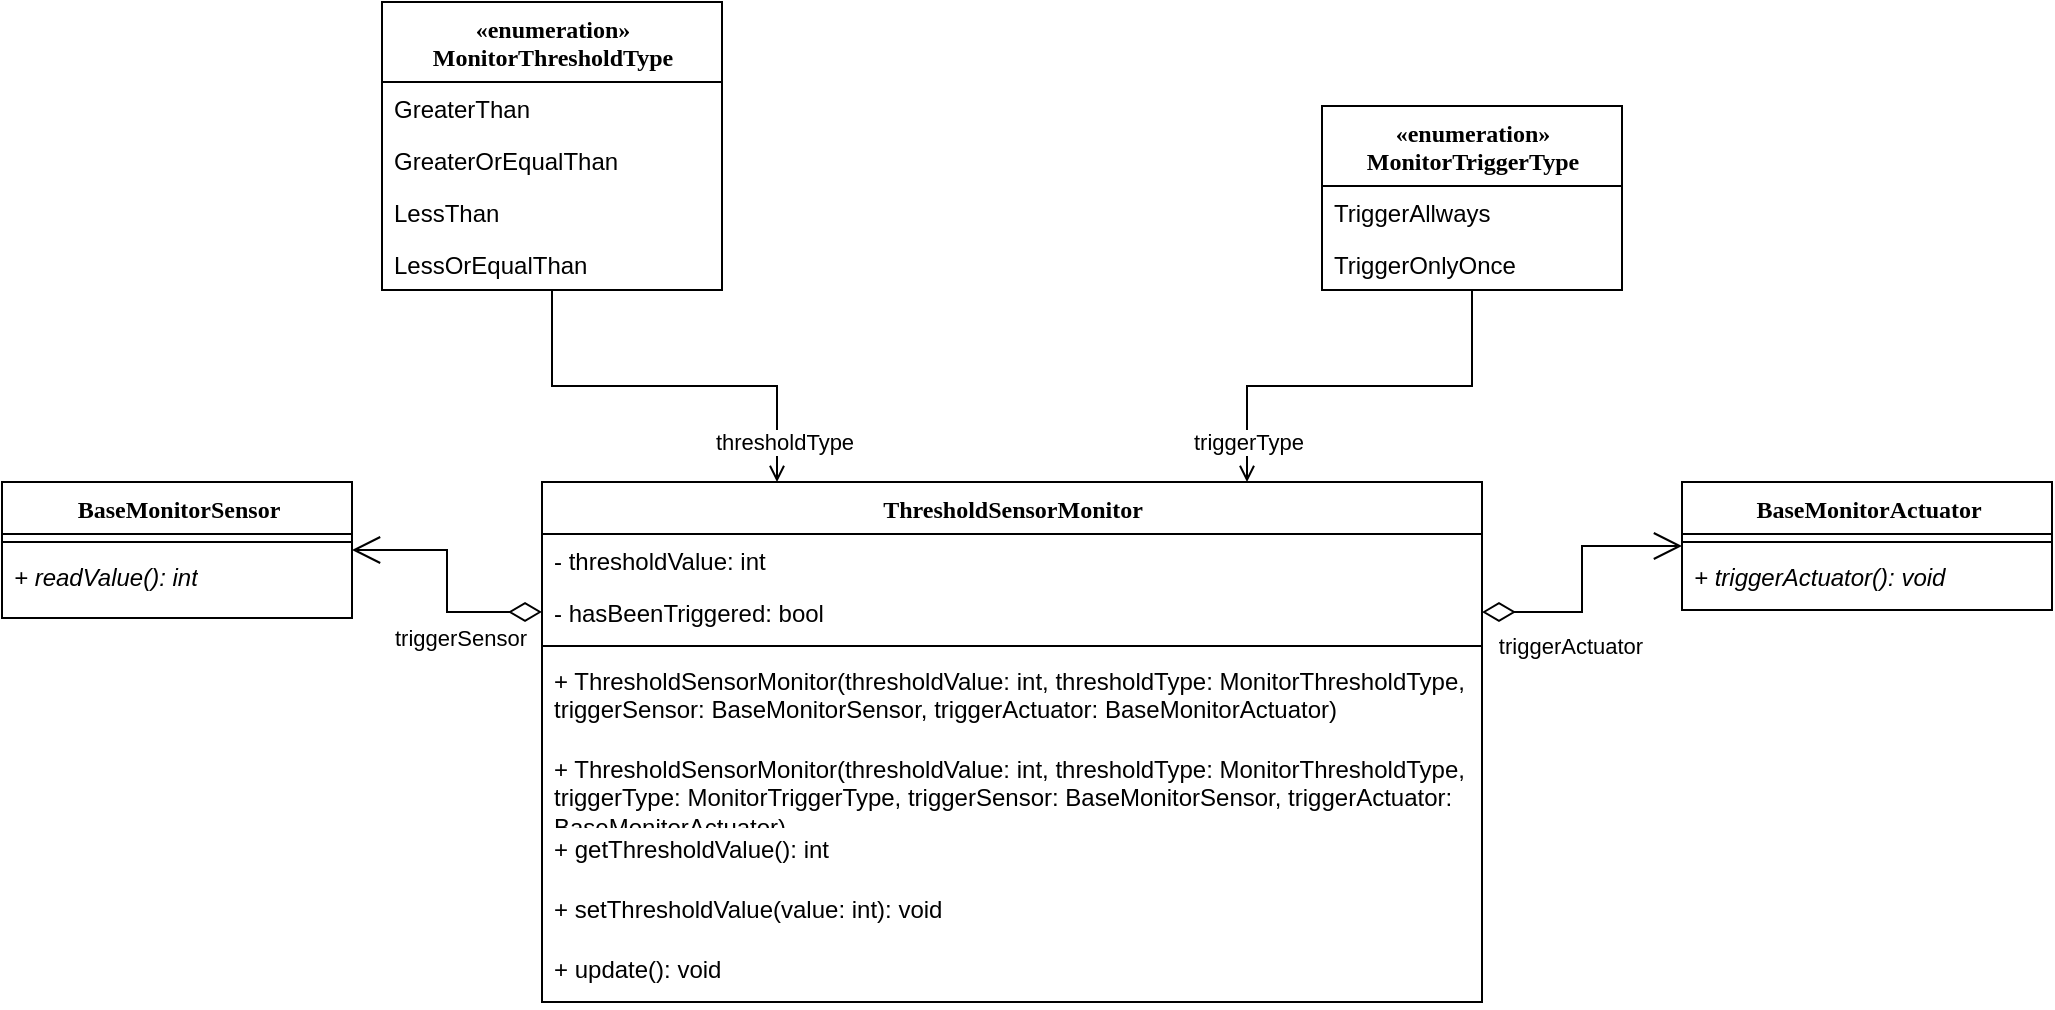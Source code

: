 <mxfile version="16.6.6" type="device"><diagram name="Page-1" id="6133507b-19e7-1e82-6fc7-422aa6c4b21f"><mxGraphModel dx="1422" dy="762" grid="1" gridSize="10" guides="1" tooltips="1" connect="1" arrows="1" fold="1" page="1" pageScale="1" pageWidth="1169" pageHeight="827" background="none" math="0" shadow="0"><root><mxCell id="0"/><mxCell id="1" parent="0"/><mxCell id="78961159f06e98e8-17" value="BaseMonitorSensor" style="swimlane;html=1;fontStyle=1;align=center;verticalAlign=top;childLayout=stackLayout;horizontal=1;startSize=26;horizontalStack=0;resizeParent=1;resizeLast=0;collapsible=1;marginBottom=0;swimlaneFillColor=#ffffff;rounded=0;shadow=0;comic=0;labelBackgroundColor=none;strokeWidth=1;fillColor=none;fontFamily=Verdana;fontSize=12" parent="1" vertex="1"><mxGeometry x="10" y="360" width="175" height="68" as="geometry"/></mxCell><mxCell id="78961159f06e98e8-19" value="" style="line;html=1;strokeWidth=1;fillColor=none;align=left;verticalAlign=middle;spacingTop=-1;spacingLeft=3;spacingRight=3;rotatable=0;labelPosition=right;points=[];portConstraint=eastwest;" parent="78961159f06e98e8-17" vertex="1"><mxGeometry y="26" width="175" height="8" as="geometry"/></mxCell><mxCell id="78961159f06e98e8-27" value="+ readValue(): int" style="text;html=1;strokeColor=none;fillColor=none;align=left;verticalAlign=top;spacingLeft=4;spacingRight=4;whiteSpace=wrap;overflow=hidden;rotatable=0;points=[[0,0.5],[1,0.5]];portConstraint=eastwest;fontStyle=2" parent="78961159f06e98e8-17" vertex="1"><mxGeometry y="34" width="175" height="26" as="geometry"/></mxCell><mxCell id="78961159f06e98e8-43" value="BaseMonitorActuator" style="swimlane;html=1;fontStyle=1;align=center;verticalAlign=top;childLayout=stackLayout;horizontal=1;startSize=26;horizontalStack=0;resizeParent=1;resizeLast=0;collapsible=1;marginBottom=0;swimlaneFillColor=#ffffff;rounded=0;shadow=0;comic=0;labelBackgroundColor=none;strokeWidth=1;fillColor=none;fontFamily=Verdana;fontSize=12" parent="1" vertex="1"><mxGeometry x="850" y="360" width="185" height="64" as="geometry"/></mxCell><mxCell id="78961159f06e98e8-51" value="" style="line;html=1;strokeWidth=1;fillColor=none;align=left;verticalAlign=middle;spacingTop=-1;spacingLeft=3;spacingRight=3;rotatable=0;labelPosition=right;points=[];portConstraint=eastwest;" parent="78961159f06e98e8-43" vertex="1"><mxGeometry y="26" width="185" height="8" as="geometry"/></mxCell><mxCell id="78961159f06e98e8-52" value="+ triggerActuator(): void" style="text;html=1;strokeColor=none;fillColor=none;align=left;verticalAlign=top;spacingLeft=4;spacingRight=4;whiteSpace=wrap;overflow=hidden;rotatable=0;points=[[0,0.5],[1,0.5]];portConstraint=eastwest;fontStyle=2" parent="78961159f06e98e8-43" vertex="1"><mxGeometry y="34" width="185" height="26" as="geometry"/></mxCell><mxCell id="78961159f06e98e8-82" value="ThresholdSensorMonitor" style="swimlane;html=1;fontStyle=1;align=center;verticalAlign=top;childLayout=stackLayout;horizontal=1;startSize=26;horizontalStack=0;resizeParent=1;resizeLast=0;collapsible=1;marginBottom=0;swimlaneFillColor=#ffffff;rounded=0;shadow=0;comic=0;labelBackgroundColor=none;strokeWidth=1;fillColor=none;fontFamily=Verdana;fontSize=12" parent="1" vertex="1"><mxGeometry x="280" y="360" width="470" height="260" as="geometry"/></mxCell><mxCell id="78961159f06e98e8-84" value="- thresholdValue: int" style="text;html=1;strokeColor=none;fillColor=none;align=left;verticalAlign=top;spacingLeft=4;spacingRight=4;whiteSpace=wrap;overflow=hidden;rotatable=0;points=[[0,0.5],[1,0.5]];portConstraint=eastwest;" parent="78961159f06e98e8-82" vertex="1"><mxGeometry y="26" width="470" height="26" as="geometry"/></mxCell><mxCell id="78961159f06e98e8-89" value="- hasBeenTriggered: bool" style="text;html=1;strokeColor=none;fillColor=none;align=left;verticalAlign=top;spacingLeft=4;spacingRight=4;whiteSpace=wrap;overflow=hidden;rotatable=0;points=[[0,0.5],[1,0.5]];portConstraint=eastwest;" parent="78961159f06e98e8-82" vertex="1"><mxGeometry y="52" width="470" height="26" as="geometry"/></mxCell><mxCell id="78961159f06e98e8-90" value="" style="line;html=1;strokeWidth=1;fillColor=none;align=left;verticalAlign=middle;spacingTop=-1;spacingLeft=3;spacingRight=3;rotatable=0;labelPosition=right;points=[];portConstraint=eastwest;" parent="78961159f06e98e8-82" vertex="1"><mxGeometry y="78" width="470" height="8" as="geometry"/></mxCell><mxCell id="78961159f06e98e8-94" value="+ ThresholdSensorMonitor(thresholdValue: int, thresholdType: MonitorThresholdType, triggerSensor: BaseMonitorSensor, triggerActuator: BaseMonitorActuator)" style="text;html=1;strokeColor=none;fillColor=none;align=left;verticalAlign=top;spacingLeft=4;spacingRight=4;whiteSpace=wrap;overflow=hidden;rotatable=0;points=[[0,0.5],[1,0.5]];portConstraint=eastwest;" parent="78961159f06e98e8-82" vertex="1"><mxGeometry y="86" width="470" height="44" as="geometry"/></mxCell><mxCell id="_fHuPoskhrYdxftiDCNI-21" value="+ ThresholdSensorMonitor(thresholdValue: int, thresholdType: MonitorThresholdType, triggerType: MonitorTriggerType, triggerSensor: BaseMonitorSensor, triggerActuator: BaseMonitorActuator)" style="text;html=1;strokeColor=none;fillColor=none;align=left;verticalAlign=top;spacingLeft=4;spacingRight=4;whiteSpace=wrap;overflow=hidden;rotatable=0;points=[[0,0.5],[1,0.5]];portConstraint=eastwest;" vertex="1" parent="78961159f06e98e8-82"><mxGeometry y="130" width="470" height="40" as="geometry"/></mxCell><mxCell id="b94bc138ca980ef-4" value="+ getThresholdValue(): int" style="text;html=1;strokeColor=none;fillColor=none;align=left;verticalAlign=top;spacingLeft=4;spacingRight=4;whiteSpace=wrap;overflow=hidden;rotatable=0;points=[[0,0.5],[1,0.5]];portConstraint=eastwest;" parent="78961159f06e98e8-82" vertex="1"><mxGeometry y="170" width="470" height="30" as="geometry"/></mxCell><mxCell id="_fHuPoskhrYdxftiDCNI-22" value="+ setThresholdValue(value: int): void" style="text;html=1;strokeColor=none;fillColor=none;align=left;verticalAlign=top;spacingLeft=4;spacingRight=4;whiteSpace=wrap;overflow=hidden;rotatable=0;points=[[0,0.5],[1,0.5]];portConstraint=eastwest;" vertex="1" parent="78961159f06e98e8-82"><mxGeometry y="200" width="470" height="30" as="geometry"/></mxCell><mxCell id="_fHuPoskhrYdxftiDCNI-23" value="+ update(): void" style="text;html=1;strokeColor=none;fillColor=none;align=left;verticalAlign=top;spacingLeft=4;spacingRight=4;whiteSpace=wrap;overflow=hidden;rotatable=0;points=[[0,0.5],[1,0.5]];portConstraint=eastwest;" vertex="1" parent="78961159f06e98e8-82"><mxGeometry y="230" width="470" height="30" as="geometry"/></mxCell><mxCell id="_fHuPoskhrYdxftiDCNI-12" style="edgeStyle=orthogonalEdgeStyle;rounded=0;orthogonalLoop=1;jettySize=auto;html=1;entryX=0.25;entryY=0;entryDx=0;entryDy=0;fontFamily=Helvetica;endArrow=open;endFill=0;" edge="1" parent="1" source="_fHuPoskhrYdxftiDCNI-1" target="78961159f06e98e8-82"><mxGeometry relative="1" as="geometry"/></mxCell><mxCell id="_fHuPoskhrYdxftiDCNI-17" value="thresholdType" style="edgeLabel;html=1;align=center;verticalAlign=middle;resizable=0;points=[];fontFamily=Helvetica;" vertex="1" connectable="0" parent="_fHuPoskhrYdxftiDCNI-12"><mxGeometry x="0.827" y="3" relative="1" as="geometry"><mxPoint y="-2" as="offset"/></mxGeometry></mxCell><mxCell id="_fHuPoskhrYdxftiDCNI-1" value="«enumeration»&lt;br&gt;MonitorThresholdType" style="swimlane;fontStyle=1;childLayout=stackLayout;horizontal=1;startSize=40;fillColor=none;horizontalStack=0;resizeParent=1;resizeParentMax=0;resizeLast=0;collapsible=1;marginBottom=0;verticalAlign=top;html=1;fontFamily=Verdana;" vertex="1" parent="1"><mxGeometry x="200" y="120" width="170" height="144" as="geometry"/></mxCell><mxCell id="_fHuPoskhrYdxftiDCNI-2" value="GreaterThan" style="text;strokeColor=none;fillColor=none;align=left;verticalAlign=top;spacingLeft=4;spacingRight=4;overflow=hidden;rotatable=0;points=[[0,0.5],[1,0.5]];portConstraint=eastwest;whiteSpace=wrap;html=1;fontFamily=Helvetica;" vertex="1" parent="_fHuPoskhrYdxftiDCNI-1"><mxGeometry y="40" width="170" height="26" as="geometry"/></mxCell><mxCell id="_fHuPoskhrYdxftiDCNI-3" value="GreaterOrEqualThan" style="text;strokeColor=none;fillColor=none;align=left;verticalAlign=top;spacingLeft=4;spacingRight=4;overflow=hidden;rotatable=0;points=[[0,0.5],[1,0.5]];portConstraint=eastwest;html=1;whiteSpace=wrap;fontFamily=Helvetica;" vertex="1" parent="_fHuPoskhrYdxftiDCNI-1"><mxGeometry y="66" width="170" height="26" as="geometry"/></mxCell><mxCell id="_fHuPoskhrYdxftiDCNI-4" value="LessThan" style="text;strokeColor=none;fillColor=none;align=left;verticalAlign=top;spacingLeft=4;spacingRight=4;overflow=hidden;rotatable=0;points=[[0,0.5],[1,0.5]];portConstraint=eastwest;html=1;whiteSpace=wrap;fontFamily=Helvetica;" vertex="1" parent="_fHuPoskhrYdxftiDCNI-1"><mxGeometry y="92" width="170" height="26" as="geometry"/></mxCell><mxCell id="_fHuPoskhrYdxftiDCNI-5" value="LessOrEqualThan" style="text;strokeColor=none;fillColor=none;align=left;verticalAlign=top;spacingLeft=4;spacingRight=4;overflow=hidden;rotatable=0;points=[[0,0.5],[1,0.5]];portConstraint=eastwest;html=1;whiteSpace=wrap;fontFamily=Helvetica;" vertex="1" parent="_fHuPoskhrYdxftiDCNI-1"><mxGeometry y="118" width="170" height="26" as="geometry"/></mxCell><mxCell id="_fHuPoskhrYdxftiDCNI-13" style="edgeStyle=orthogonalEdgeStyle;rounded=0;orthogonalLoop=1;jettySize=auto;html=1;fontFamily=Helvetica;endArrow=open;endFill=0;entryX=0.75;entryY=0;entryDx=0;entryDy=0;" edge="1" parent="1" source="_fHuPoskhrYdxftiDCNI-6" target="78961159f06e98e8-82"><mxGeometry relative="1" as="geometry"><mxPoint x="710" y="300" as="targetPoint"/></mxGeometry></mxCell><mxCell id="_fHuPoskhrYdxftiDCNI-19" value="triggerType" style="edgeLabel;html=1;align=center;verticalAlign=middle;resizable=0;points=[];fontFamily=Helvetica;rotation=0;" vertex="1" connectable="0" parent="_fHuPoskhrYdxftiDCNI-13"><mxGeometry x="0.838" y="-2" relative="1" as="geometry"><mxPoint x="2" y="-3" as="offset"/></mxGeometry></mxCell><mxCell id="_fHuPoskhrYdxftiDCNI-6" value="«enumeration»&lt;br&gt;MonitorTriggerType" style="swimlane;fontStyle=1;childLayout=stackLayout;horizontal=1;startSize=40;fillColor=none;horizontalStack=0;resizeParent=1;resizeParentMax=0;resizeLast=0;collapsible=1;marginBottom=0;verticalAlign=top;html=1;fontFamily=Verdana;" vertex="1" parent="1"><mxGeometry x="670" y="172" width="150" height="92" as="geometry"/></mxCell><mxCell id="_fHuPoskhrYdxftiDCNI-7" value="TriggerAllways" style="text;strokeColor=none;fillColor=none;align=left;verticalAlign=top;spacingLeft=4;spacingRight=4;overflow=hidden;rotatable=0;points=[[0,0.5],[1,0.5]];portConstraint=eastwest;whiteSpace=wrap;html=1;fontFamily=Helvetica;" vertex="1" parent="_fHuPoskhrYdxftiDCNI-6"><mxGeometry y="40" width="150" height="26" as="geometry"/></mxCell><mxCell id="_fHuPoskhrYdxftiDCNI-8" value="TriggerOnlyOnce" style="text;strokeColor=none;fillColor=none;align=left;verticalAlign=top;spacingLeft=4;spacingRight=4;overflow=hidden;rotatable=0;points=[[0,0.5],[1,0.5]];portConstraint=eastwest;html=1;whiteSpace=wrap;fontFamily=Helvetica;" vertex="1" parent="_fHuPoskhrYdxftiDCNI-6"><mxGeometry y="66" width="150" height="26" as="geometry"/></mxCell><mxCell id="_fHuPoskhrYdxftiDCNI-14" value="" style="endArrow=open;html=1;endSize=12;startArrow=diamondThin;startSize=14;startFill=0;edgeStyle=orthogonalEdgeStyle;align=left;verticalAlign=bottom;rounded=0;fontFamily=Helvetica;exitX=0;exitY=0.5;exitDx=0;exitDy=0;entryX=1;entryY=0.5;entryDx=0;entryDy=0;" edge="1" parent="1" source="78961159f06e98e8-89" target="78961159f06e98e8-17"><mxGeometry x="-0.267" y="56" relative="1" as="geometry"><mxPoint x="270" y="425" as="sourcePoint"/><mxPoint x="560" y="380" as="targetPoint"/><mxPoint x="49" y="56" as="offset"/></mxGeometry></mxCell><mxCell id="_fHuPoskhrYdxftiDCNI-18" value="triggerSensor" style="edgeLabel;html=1;align=center;verticalAlign=middle;resizable=0;points=[];fontFamily=Helvetica;" vertex="1" connectable="0" parent="_fHuPoskhrYdxftiDCNI-14"><mxGeometry x="-0.793" y="1" relative="1" as="geometry"><mxPoint x="-28" y="12" as="offset"/></mxGeometry></mxCell><mxCell id="_fHuPoskhrYdxftiDCNI-15" value="" style="endArrow=open;html=1;endSize=12;startArrow=diamondThin;startSize=14;startFill=0;edgeStyle=orthogonalEdgeStyle;align=left;verticalAlign=bottom;rounded=0;fontFamily=Helvetica;exitX=1;exitY=0.5;exitDx=0;exitDy=0;entryX=0;entryY=0.5;entryDx=0;entryDy=0;" edge="1" parent="1" source="78961159f06e98e8-89" target="78961159f06e98e8-43"><mxGeometry x="0.28" y="62" relative="1" as="geometry"><mxPoint x="890" y="425" as="sourcePoint"/><mxPoint x="610" y="404" as="targetPoint"/><mxPoint as="offset"/></mxGeometry></mxCell><mxCell id="_fHuPoskhrYdxftiDCNI-20" value="triggerActuator" style="edgeLabel;html=1;align=center;verticalAlign=middle;resizable=0;points=[];fontFamily=Helvetica;" vertex="1" connectable="0" parent="_fHuPoskhrYdxftiDCNI-15"><mxGeometry x="-0.475" y="-2" relative="1" as="geometry"><mxPoint x="9" y="15" as="offset"/></mxGeometry></mxCell></root></mxGraphModel></diagram></mxfile>
